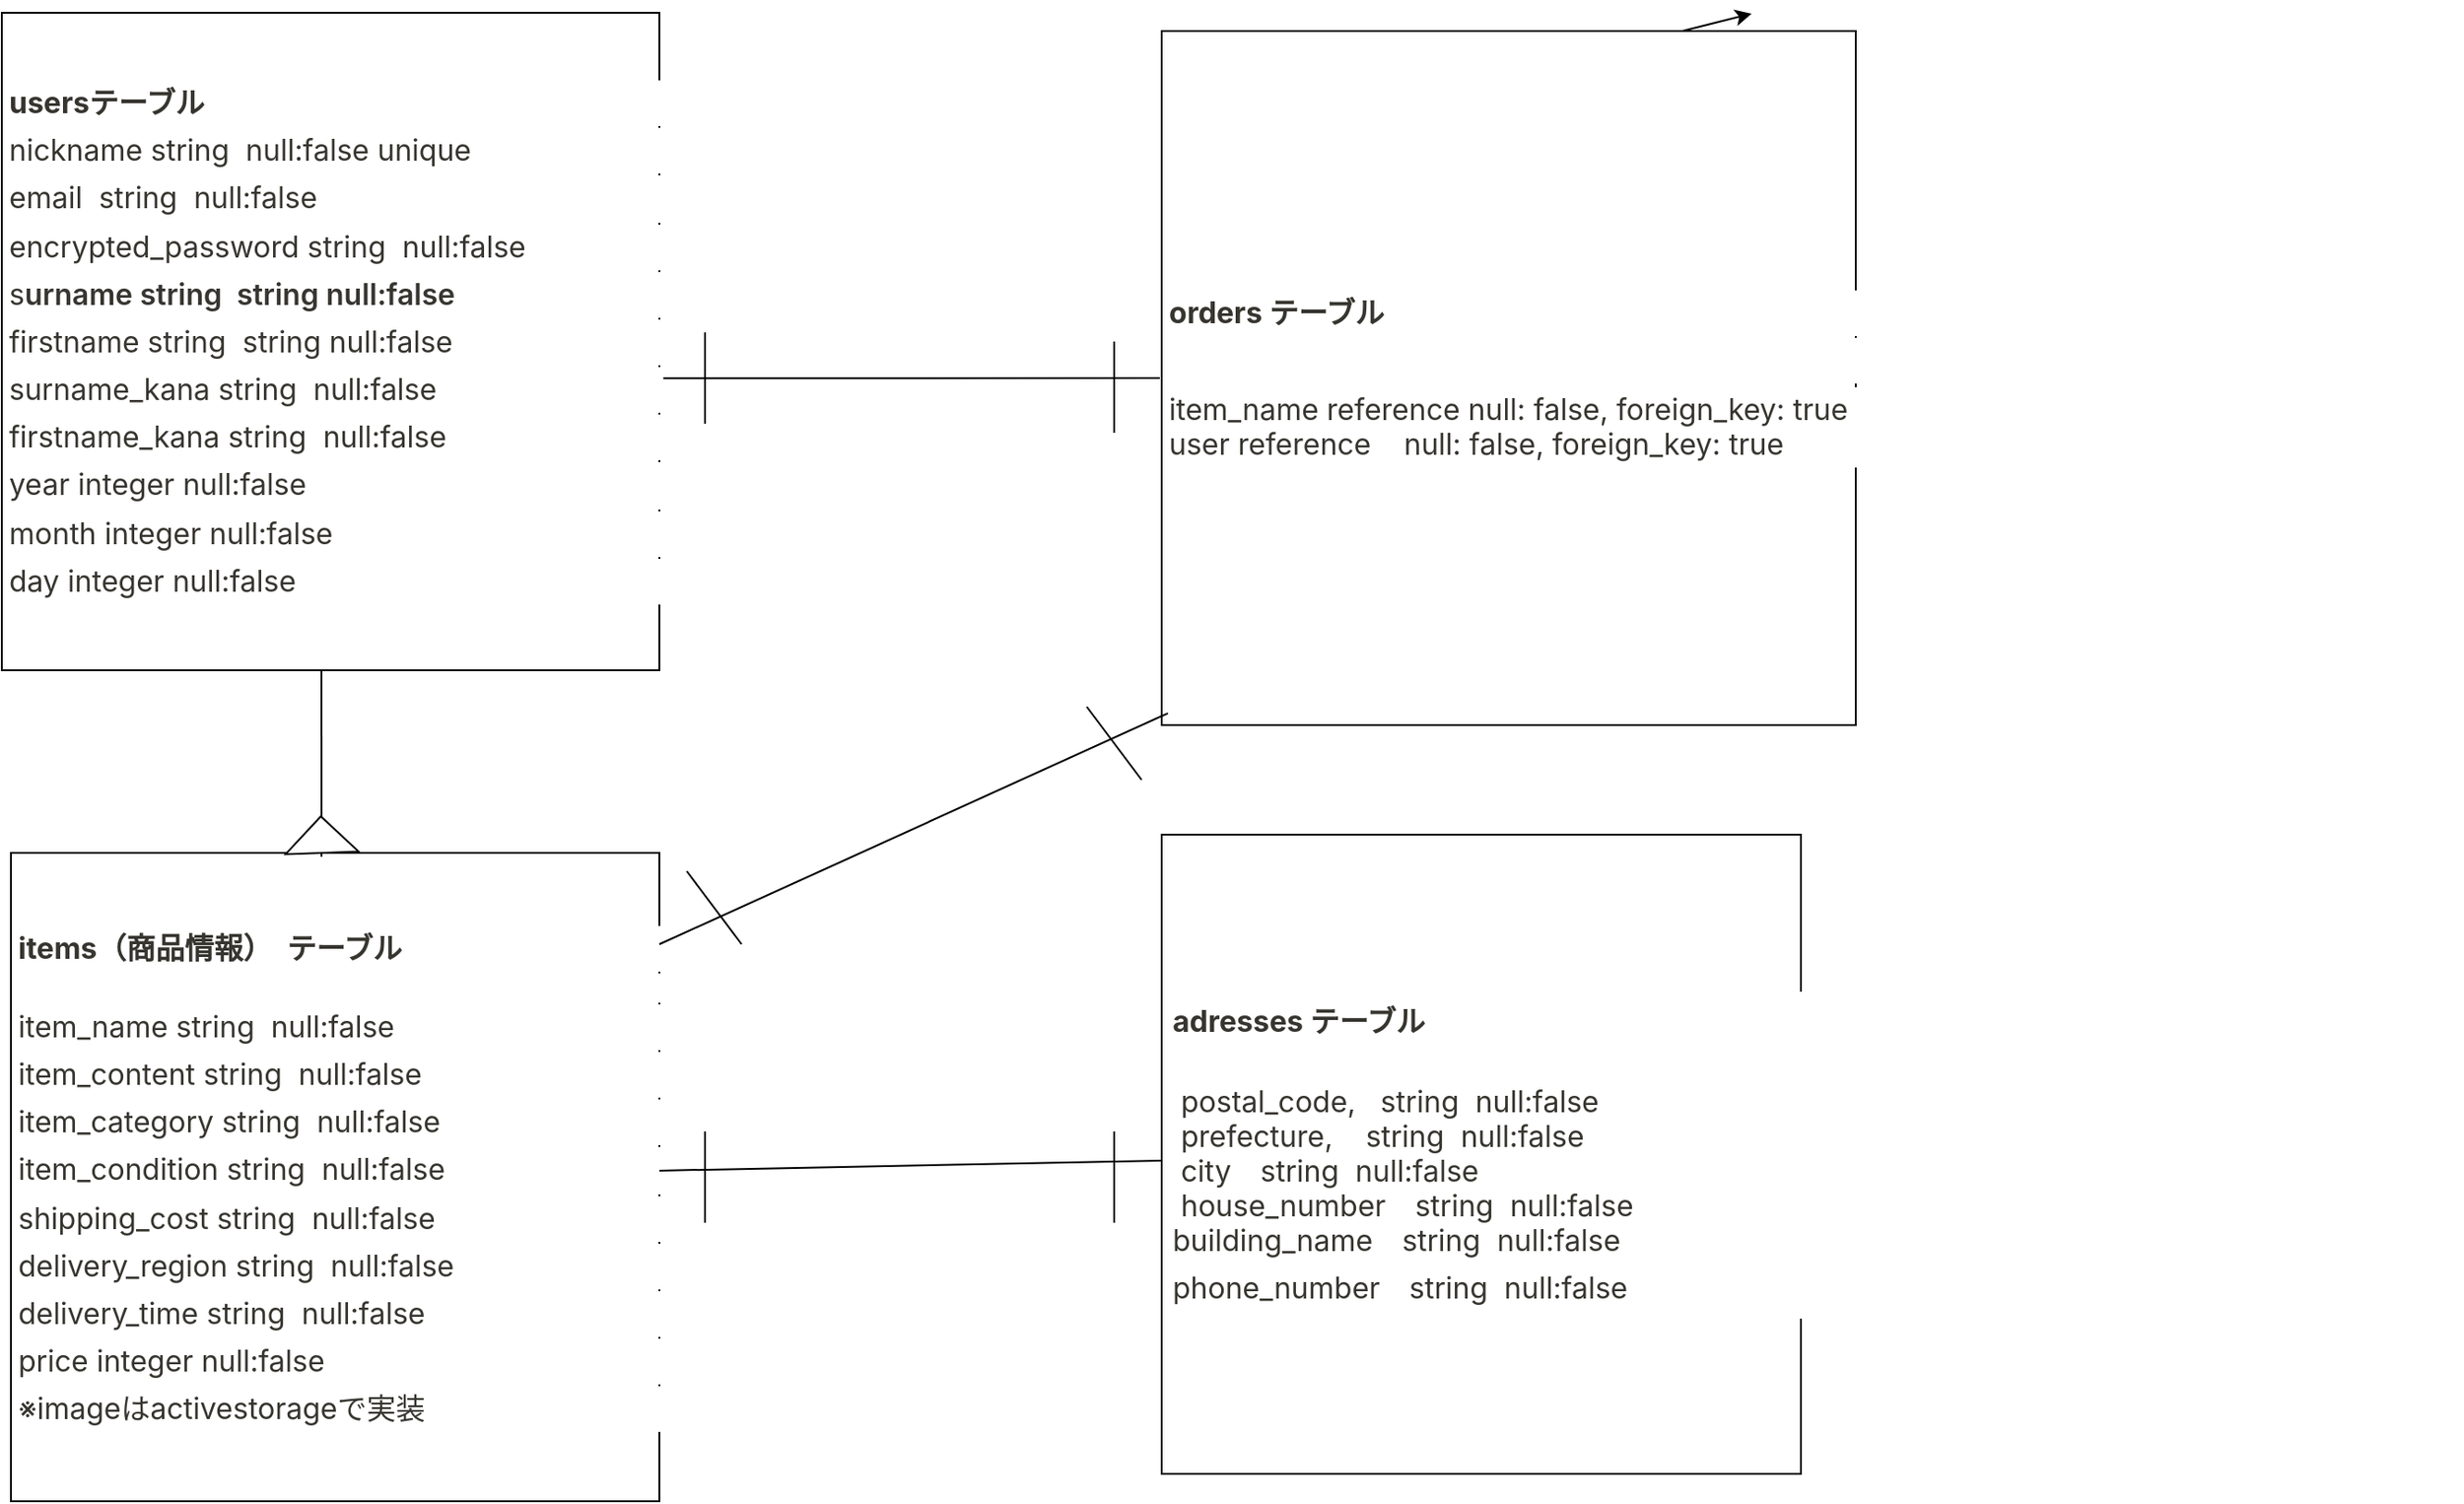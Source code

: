 <mxfile>
    <diagram id="YQqRFbDm9EI4EQ-QLPLC" name="ページ1">
        <mxGraphModel dx="2065" dy="787" grid="1" gridSize="10" guides="1" tooltips="1" connect="1" arrows="1" fold="1" page="1" pageScale="1" pageWidth="827" pageHeight="1169" math="0" shadow="0">
            <root>
                <mxCell id="0"/>
                <mxCell id="1" parent="0"/>
                <mxCell id="4" value="&lt;div style=&quot;outline: 0px; box-sizing: border-box; isolation: isolate; scrollbar-color: rgb(211, 209, 203) rgba(0, 0, 0, 0); color: rgb(55, 53, 47); font-family: ui-sans-serif, -apple-system, BlinkMacSystemFont, &amp;quot;Segoe UI Variable Display&amp;quot;, &amp;quot;Segoe UI&amp;quot;, Helvetica, &amp;quot;Hiragino Sans&amp;quot;, &amp;quot;Hiragino Kaku Gothic ProN&amp;quot;, &amp;quot;Hiragino Sans GB&amp;quot;, メイリオ, Meiryo, &amp;quot;Apple Color Emoji&amp;quot;, Arial, sans-serif, &amp;quot;Segoe UI Emoji&amp;quot;, &amp;quot;Segoe UI Symbol&amp;quot;; font-size: 16px; caret-color: rgb(55, 53, 47); white-space-collapse: preserve; background-color: rgb(255, 255, 255); width: 710px; max-width: 1338px; margin-top: 1px; margin-bottom: 1px;&quot; class=&quot;notion-selectable notion-text-block&quot; data-block-id=&quot;1be75fbf-cbc9-807c-a922-c305a6a0cb8e&quot;&gt;&lt;div style=&quot;outline: 0px; box-sizing: border-box; isolation: isolate; scrollbar-color: rgb(211, 209, 203) rgba(0, 0, 0, 0); fill: inherit;&quot;&gt;&lt;div style=&quot;outline: 0px; box-sizing: border-box; isolation: isolate; scrollbar-color: rgb(211, 209, 203) rgba(0, 0, 0, 0); display: flex;&quot;&gt;&lt;div style=&quot;outline: 0px; box-sizing: border-box; isolation: isolate; scrollbar-color: rgb(211, 209, 203) rgba(0, 0, 0, 0); -webkit-tap-highlight-color: transparent; max-width: 100%; width: 710px; word-break: break-word; padding: 3px 2px;&quot; data-content-editable-leaf=&quot;true&quot; placeholder=&quot;&quot; spellcheck=&quot;true&quot; class=&quot;notranslate&quot;&gt;&lt;b&gt;usersテーブル&lt;/b&gt;&lt;/div&gt;&lt;div style=&quot;outline: 0px; box-sizing: border-box; isolation: isolate; scrollbar-color: rgb(211, 209, 203) rgba(0, 0, 0, 0); position: relative; left: 0px;&quot;&gt;&lt;/div&gt;&lt;/div&gt;&lt;/div&gt;&lt;/div&gt;&lt;div style=&quot;outline: 0px; box-sizing: border-box; isolation: isolate; scrollbar-color: rgb(211, 209, 203) rgba(0, 0, 0, 0); color: rgb(55, 53, 47); font-family: ui-sans-serif, -apple-system, BlinkMacSystemFont, &amp;quot;Segoe UI Variable Display&amp;quot;, &amp;quot;Segoe UI&amp;quot;, Helvetica, &amp;quot;Hiragino Sans&amp;quot;, &amp;quot;Hiragino Kaku Gothic ProN&amp;quot;, &amp;quot;Hiragino Sans GB&amp;quot;, メイリオ, Meiryo, &amp;quot;Apple Color Emoji&amp;quot;, Arial, sans-serif, &amp;quot;Segoe UI Emoji&amp;quot;, &amp;quot;Segoe UI Symbol&amp;quot;; font-size: 16px; caret-color: rgb(55, 53, 47); white-space-collapse: preserve; background-color: rgb(255, 255, 255); width: 710px; max-width: 1338px; margin-top: 1px; margin-bottom: 1px;&quot; class=&quot;notion-selectable notion-text-block&quot; data-block-id=&quot;1be75fbf-cbc9-8039-8dd4-c2a21b14a0ab&quot;&gt;&lt;div style=&quot;outline: 0px; box-sizing: border-box; isolation: isolate; scrollbar-color: rgb(211, 209, 203) rgba(0, 0, 0, 0); fill: inherit;&quot;&gt;&lt;div style=&quot;outline: 0px; box-sizing: border-box; isolation: isolate; scrollbar-color: rgb(211, 209, 203) rgba(0, 0, 0, 0); display: flex;&quot;&gt;&lt;div style=&quot;outline: 0px; box-sizing: border-box; isolation: isolate; scrollbar-color: rgb(211, 209, 203) rgba(0, 0, 0, 0); -webkit-tap-highlight-color: transparent; max-width: 100%; width: 710px; word-break: break-word; padding: 3px 2px;&quot; data-content-editable-leaf=&quot;true&quot; placeholder=&quot;&quot; spellcheck=&quot;true&quot; class=&quot;notranslate&quot;&gt;nickname string  null:false unique&lt;/div&gt;&lt;div style=&quot;outline: 0px; box-sizing: border-box; isolation: isolate; scrollbar-color: rgb(211, 209, 203) rgba(0, 0, 0, 0); position: relative; left: 0px;&quot;&gt;&lt;/div&gt;&lt;/div&gt;&lt;/div&gt;&lt;/div&gt;&lt;div style=&quot;outline: 0px; box-sizing: border-box; isolation: isolate; scrollbar-color: rgb(211, 209, 203) rgba(0, 0, 0, 0); color: rgb(55, 53, 47); font-family: ui-sans-serif, -apple-system, BlinkMacSystemFont, &amp;quot;Segoe UI Variable Display&amp;quot;, &amp;quot;Segoe UI&amp;quot;, Helvetica, &amp;quot;Hiragino Sans&amp;quot;, &amp;quot;Hiragino Kaku Gothic ProN&amp;quot;, &amp;quot;Hiragino Sans GB&amp;quot;, メイリオ, Meiryo, &amp;quot;Apple Color Emoji&amp;quot;, Arial, sans-serif, &amp;quot;Segoe UI Emoji&amp;quot;, &amp;quot;Segoe UI Symbol&amp;quot;; font-size: 16px; caret-color: rgb(55, 53, 47); white-space-collapse: preserve; background-color: rgb(255, 255, 255); width: 710px; max-width: 1338px; margin-top: 1px; margin-bottom: 1px;&quot; class=&quot;notion-selectable notion-text-block&quot; data-block-id=&quot;1be75fbf-cbc9-8025-9a5c-f34345349ab9&quot;&gt;&lt;div style=&quot;outline: 0px; box-sizing: border-box; isolation: isolate; scrollbar-color: rgb(211, 209, 203) rgba(0, 0, 0, 0); fill: inherit;&quot;&gt;&lt;div style=&quot;outline: 0px; box-sizing: border-box; isolation: isolate; scrollbar-color: rgb(211, 209, 203) rgba(0, 0, 0, 0); display: flex;&quot;&gt;&lt;div style=&quot;outline: 0px; box-sizing: border-box; isolation: isolate; scrollbar-color: rgb(211, 209, 203) rgba(0, 0, 0, 0); -webkit-tap-highlight-color: transparent; max-width: 100%; width: 710px; word-break: break-word; padding: 3px 2px;&quot; data-content-editable-leaf=&quot;true&quot; placeholder=&quot;&quot; spellcheck=&quot;true&quot; class=&quot;notranslate&quot;&gt;email  string  null:false&lt;/div&gt;&lt;div style=&quot;outline: 0px; box-sizing: border-box; isolation: isolate; scrollbar-color: rgb(211, 209, 203) rgba(0, 0, 0, 0); position: relative; left: 0px;&quot;&gt;&lt;/div&gt;&lt;/div&gt;&lt;/div&gt;&lt;/div&gt;&lt;div style=&quot;outline: 0px; box-sizing: border-box; isolation: isolate; scrollbar-color: rgb(211, 209, 203) rgba(0, 0, 0, 0); color: rgb(55, 53, 47); font-family: ui-sans-serif, -apple-system, BlinkMacSystemFont, &amp;quot;Segoe UI Variable Display&amp;quot;, &amp;quot;Segoe UI&amp;quot;, Helvetica, &amp;quot;Hiragino Sans&amp;quot;, &amp;quot;Hiragino Kaku Gothic ProN&amp;quot;, &amp;quot;Hiragino Sans GB&amp;quot;, メイリオ, Meiryo, &amp;quot;Apple Color Emoji&amp;quot;, Arial, sans-serif, &amp;quot;Segoe UI Emoji&amp;quot;, &amp;quot;Segoe UI Symbol&amp;quot;; font-size: 16px; caret-color: rgb(55, 53, 47); white-space-collapse: preserve; background-color: rgb(255, 255, 255); width: 710px; max-width: 1338px; margin-top: 1px; margin-bottom: 1px;&quot; class=&quot;notion-selectable notion-text-block&quot; data-block-id=&quot;1be75fbf-cbc9-80f5-9847-d1c74ed457c9&quot;&gt;&lt;div style=&quot;outline: 0px; box-sizing: border-box; isolation: isolate; scrollbar-color: rgb(211, 209, 203) rgba(0, 0, 0, 0); fill: inherit;&quot;&gt;&lt;div style=&quot;outline: 0px; box-sizing: border-box; isolation: isolate; scrollbar-color: rgb(211, 209, 203) rgba(0, 0, 0, 0); display: flex;&quot;&gt;&lt;div style=&quot;outline: 0px; box-sizing: border-box; isolation: isolate; scrollbar-color: rgb(211, 209, 203) rgba(0, 0, 0, 0); -webkit-tap-highlight-color: transparent; max-width: 100%; width: 710px; word-break: break-word; padding: 3px 2px;&quot; data-content-editable-leaf=&quot;true&quot; placeholder=&quot;&quot; spellcheck=&quot;true&quot; class=&quot;notranslate&quot;&gt;encrypted_password string  null:false&lt;/div&gt;&lt;div style=&quot;outline: 0px; box-sizing: border-box; isolation: isolate; scrollbar-color: rgb(211, 209, 203) rgba(0, 0, 0, 0); position: relative; left: 0px;&quot;&gt;&lt;/div&gt;&lt;/div&gt;&lt;/div&gt;&lt;/div&gt;&lt;div style=&quot;outline: 0px; box-sizing: border-box; isolation: isolate; scrollbar-color: rgb(211, 209, 203) rgba(0, 0, 0, 0); color: rgb(55, 53, 47); font-family: ui-sans-serif, -apple-system, BlinkMacSystemFont, &amp;quot;Segoe UI Variable Display&amp;quot;, &amp;quot;Segoe UI&amp;quot;, Helvetica, &amp;quot;Hiragino Sans&amp;quot;, &amp;quot;Hiragino Kaku Gothic ProN&amp;quot;, &amp;quot;Hiragino Sans GB&amp;quot;, メイリオ, Meiryo, &amp;quot;Apple Color Emoji&amp;quot;, Arial, sans-serif, &amp;quot;Segoe UI Emoji&amp;quot;, &amp;quot;Segoe UI Symbol&amp;quot;; font-size: 16px; caret-color: rgb(55, 53, 47); white-space-collapse: preserve; background-color: rgb(255, 255, 255); width: 710px; max-width: 1338px; margin-top: 1px; margin-bottom: 1px;&quot; class=&quot;notion-selectable notion-text-block&quot; data-block-id=&quot;1be75fbf-cbc9-804e-91f5-d5bcb7dbd1a2&quot;&gt;&lt;div style=&quot;outline: 0px; box-sizing: border-box; isolation: isolate; scrollbar-color: rgb(211, 209, 203) rgba(0, 0, 0, 0); fill: inherit;&quot;&gt;&lt;div style=&quot;outline: 0px; box-sizing: border-box; isolation: isolate; scrollbar-color: rgb(211, 209, 203) rgba(0, 0, 0, 0); display: flex;&quot;&gt;&lt;div style=&quot;outline: 0px; box-sizing: border-box; isolation: isolate; scrollbar-color: rgb(211, 209, 203) rgba(0, 0, 0, 0); -webkit-tap-highlight-color: transparent; max-width: 100%; width: 710px; word-break: break-word; padding: 3px 2px;&quot; data-content-editable-leaf=&quot;true&quot; placeholder=&quot;&quot; spellcheck=&quot;true&quot; class=&quot;notranslate&quot;&gt;s&lt;span style=&quot;outline: 0px; box-sizing: border-box; isolation: isolate; scrollbar-color: rgb(211, 209, 203) rgba(0, 0, 0, 0); font-weight: 600;&quot; class=&quot;notion-enable-hover&quot; data-token-index=&quot;1&quot;&gt;urname string  string null:false&lt;/span&gt;&lt;/div&gt;&lt;div style=&quot;outline: 0px; box-sizing: border-box; isolation: isolate; scrollbar-color: rgb(211, 209, 203) rgba(0, 0, 0, 0); position: relative; left: 0px;&quot;&gt;&lt;/div&gt;&lt;/div&gt;&lt;/div&gt;&lt;/div&gt;&lt;div style=&quot;outline: 0px; box-sizing: border-box; isolation: isolate; scrollbar-color: rgb(211, 209, 203) rgba(0, 0, 0, 0); color: rgb(55, 53, 47); font-family: ui-sans-serif, -apple-system, BlinkMacSystemFont, &amp;quot;Segoe UI Variable Display&amp;quot;, &amp;quot;Segoe UI&amp;quot;, Helvetica, &amp;quot;Hiragino Sans&amp;quot;, &amp;quot;Hiragino Kaku Gothic ProN&amp;quot;, &amp;quot;Hiragino Sans GB&amp;quot;, メイリオ, Meiryo, &amp;quot;Apple Color Emoji&amp;quot;, Arial, sans-serif, &amp;quot;Segoe UI Emoji&amp;quot;, &amp;quot;Segoe UI Symbol&amp;quot;; font-size: 16px; caret-color: rgb(55, 53, 47); white-space-collapse: preserve; background-color: rgb(255, 255, 255); width: 710px; max-width: 1338px; margin-top: 1px; margin-bottom: 1px;&quot; class=&quot;notion-selectable notion-text-block&quot; data-block-id=&quot;1be75fbf-cbc9-80a5-97fc-e50e3dae4a71&quot;&gt;&lt;div style=&quot;outline: 0px; box-sizing: border-box; isolation: isolate; scrollbar-color: rgb(211, 209, 203) rgba(0, 0, 0, 0); fill: inherit;&quot;&gt;&lt;div style=&quot;outline: 0px; box-sizing: border-box; isolation: isolate; scrollbar-color: rgb(211, 209, 203) rgba(0, 0, 0, 0); display: flex;&quot;&gt;&lt;div style=&quot;outline: 0px; box-sizing: border-box; isolation: isolate; scrollbar-color: rgb(211, 209, 203) rgba(0, 0, 0, 0); -webkit-tap-highlight-color: transparent; max-width: 100%; width: 710px; word-break: break-word; padding: 3px 2px;&quot; data-content-editable-leaf=&quot;true&quot; placeholder=&quot;&quot; spellcheck=&quot;true&quot; class=&quot;notranslate&quot;&gt;firstname string  string null:false&lt;/div&gt;&lt;div style=&quot;outline: 0px; box-sizing: border-box; isolation: isolate; scrollbar-color: rgb(211, 209, 203) rgba(0, 0, 0, 0); position: relative; left: 0px;&quot;&gt;&lt;/div&gt;&lt;/div&gt;&lt;/div&gt;&lt;/div&gt;&lt;div style=&quot;outline: 0px; box-sizing: border-box; isolation: isolate; scrollbar-color: rgb(211, 209, 203) rgba(0, 0, 0, 0); color: rgb(55, 53, 47); font-family: ui-sans-serif, -apple-system, BlinkMacSystemFont, &amp;quot;Segoe UI Variable Display&amp;quot;, &amp;quot;Segoe UI&amp;quot;, Helvetica, &amp;quot;Hiragino Sans&amp;quot;, &amp;quot;Hiragino Kaku Gothic ProN&amp;quot;, &amp;quot;Hiragino Sans GB&amp;quot;, メイリオ, Meiryo, &amp;quot;Apple Color Emoji&amp;quot;, Arial, sans-serif, &amp;quot;Segoe UI Emoji&amp;quot;, &amp;quot;Segoe UI Symbol&amp;quot;; font-size: 16px; caret-color: rgb(55, 53, 47); white-space-collapse: preserve; background-color: rgb(255, 255, 255); width: 710px; max-width: 1338px; margin-top: 1px; margin-bottom: 1px;&quot; class=&quot;notion-selectable notion-text-block&quot; data-block-id=&quot;1be75fbf-cbc9-800c-af72-fb881a40499f&quot;&gt;&lt;div style=&quot;outline: 0px; box-sizing: border-box; isolation: isolate; scrollbar-color: rgb(211, 209, 203) rgba(0, 0, 0, 0); fill: inherit;&quot;&gt;&lt;div style=&quot;outline: 0px; box-sizing: border-box; isolation: isolate; scrollbar-color: rgb(211, 209, 203) rgba(0, 0, 0, 0); display: flex;&quot;&gt;&lt;div style=&quot;outline: 0px; box-sizing: border-box; isolation: isolate; scrollbar-color: rgb(211, 209, 203) rgba(0, 0, 0, 0); -webkit-tap-highlight-color: transparent; max-width: 100%; width: 710px; word-break: break-word; padding: 3px 2px;&quot; data-content-editable-leaf=&quot;true&quot; placeholder=&quot;&quot; spellcheck=&quot;true&quot; class=&quot;notranslate&quot;&gt;surname_kana string  null:false&lt;/div&gt;&lt;div style=&quot;outline: 0px; box-sizing: border-box; isolation: isolate; scrollbar-color: rgb(211, 209, 203) rgba(0, 0, 0, 0); position: relative; left: 0px;&quot;&gt;&lt;/div&gt;&lt;/div&gt;&lt;/div&gt;&lt;/div&gt;&lt;div style=&quot;outline: 0px; box-sizing: border-box; isolation: isolate; scrollbar-color: rgb(211, 209, 203) rgba(0, 0, 0, 0); color: rgb(55, 53, 47); font-family: ui-sans-serif, -apple-system, BlinkMacSystemFont, &amp;quot;Segoe UI Variable Display&amp;quot;, &amp;quot;Segoe UI&amp;quot;, Helvetica, &amp;quot;Hiragino Sans&amp;quot;, &amp;quot;Hiragino Kaku Gothic ProN&amp;quot;, &amp;quot;Hiragino Sans GB&amp;quot;, メイリオ, Meiryo, &amp;quot;Apple Color Emoji&amp;quot;, Arial, sans-serif, &amp;quot;Segoe UI Emoji&amp;quot;, &amp;quot;Segoe UI Symbol&amp;quot;; font-size: 16px; caret-color: rgb(55, 53, 47); white-space-collapse: preserve; background-color: rgb(255, 255, 255); width: 710px; max-width: 1338px; margin-top: 1px; margin-bottom: 1px;&quot; class=&quot;notion-selectable notion-text-block&quot; data-block-id=&quot;1be75fbf-cbc9-8000-96fe-e4f421f9f92b&quot;&gt;&lt;div style=&quot;outline: 0px; box-sizing: border-box; isolation: isolate; scrollbar-color: rgb(211, 209, 203) rgba(0, 0, 0, 0); fill: inherit;&quot;&gt;&lt;div style=&quot;outline: 0px; box-sizing: border-box; isolation: isolate; scrollbar-color: rgb(211, 209, 203) rgba(0, 0, 0, 0); display: flex;&quot;&gt;&lt;div style=&quot;outline: 0px; box-sizing: border-box; isolation: isolate; scrollbar-color: rgb(211, 209, 203) rgba(0, 0, 0, 0); -webkit-tap-highlight-color: transparent; max-width: 100%; width: 710px; word-break: break-word; padding: 3px 2px;&quot; data-content-editable-leaf=&quot;true&quot; placeholder=&quot;&quot; spellcheck=&quot;true&quot; class=&quot;notranslate&quot;&gt;firstname_kana string  null:false&lt;/div&gt;&lt;div style=&quot;outline: 0px; box-sizing: border-box; isolation: isolate; scrollbar-color: rgb(211, 209, 203) rgba(0, 0, 0, 0); position: relative; left: 0px;&quot;&gt;&lt;/div&gt;&lt;/div&gt;&lt;/div&gt;&lt;/div&gt;&lt;div style=&quot;outline: 0px; box-sizing: border-box; isolation: isolate; scrollbar-color: rgb(211, 209, 203) rgba(0, 0, 0, 0); color: rgb(55, 53, 47); font-family: ui-sans-serif, -apple-system, BlinkMacSystemFont, &amp;quot;Segoe UI Variable Display&amp;quot;, &amp;quot;Segoe UI&amp;quot;, Helvetica, &amp;quot;Hiragino Sans&amp;quot;, &amp;quot;Hiragino Kaku Gothic ProN&amp;quot;, &amp;quot;Hiragino Sans GB&amp;quot;, メイリオ, Meiryo, &amp;quot;Apple Color Emoji&amp;quot;, Arial, sans-serif, &amp;quot;Segoe UI Emoji&amp;quot;, &amp;quot;Segoe UI Symbol&amp;quot;; font-size: 16px; caret-color: rgb(55, 53, 47); white-space-collapse: preserve; background-color: rgb(255, 255, 255); width: 710px; max-width: 1338px; margin-top: 1px; margin-bottom: 1px;&quot; class=&quot;notion-selectable notion-text-block&quot; data-block-id=&quot;1be75fbf-cbc9-80cb-adb1-fde69394975c&quot;&gt;&lt;div style=&quot;outline: 0px; box-sizing: border-box; isolation: isolate; scrollbar-color: rgb(211, 209, 203) rgba(0, 0, 0, 0); fill: inherit;&quot;&gt;&lt;div style=&quot;outline: 0px; box-sizing: border-box; isolation: isolate; scrollbar-color: rgb(211, 209, 203) rgba(0, 0, 0, 0); display: flex;&quot;&gt;&lt;div style=&quot;outline: 0px; box-sizing: border-box; isolation: isolate; scrollbar-color: rgb(211, 209, 203) rgba(0, 0, 0, 0); -webkit-tap-highlight-color: transparent; max-width: 100%; width: 710px; word-break: break-word; padding: 3px 2px;&quot; data-content-editable-leaf=&quot;true&quot; placeholder=&quot;&quot; spellcheck=&quot;true&quot; class=&quot;notranslate&quot;&gt;year integer null:false&lt;/div&gt;&lt;div style=&quot;outline: 0px; box-sizing: border-box; isolation: isolate; scrollbar-color: rgb(211, 209, 203) rgba(0, 0, 0, 0); position: relative; left: 0px;&quot;&gt;&lt;/div&gt;&lt;/div&gt;&lt;/div&gt;&lt;/div&gt;&lt;div style=&quot;outline: 0px; box-sizing: border-box; isolation: isolate; scrollbar-color: rgb(211, 209, 203) rgba(0, 0, 0, 0); color: rgb(55, 53, 47); font-family: ui-sans-serif, -apple-system, BlinkMacSystemFont, &amp;quot;Segoe UI Variable Display&amp;quot;, &amp;quot;Segoe UI&amp;quot;, Helvetica, &amp;quot;Hiragino Sans&amp;quot;, &amp;quot;Hiragino Kaku Gothic ProN&amp;quot;, &amp;quot;Hiragino Sans GB&amp;quot;, メイリオ, Meiryo, &amp;quot;Apple Color Emoji&amp;quot;, Arial, sans-serif, &amp;quot;Segoe UI Emoji&amp;quot;, &amp;quot;Segoe UI Symbol&amp;quot;; font-size: 16px; caret-color: rgb(55, 53, 47); white-space-collapse: preserve; background-color: rgb(255, 255, 255); width: 710px; max-width: 1338px; margin-top: 1px; margin-bottom: 1px;&quot; class=&quot;notion-selectable notion-text-block&quot; data-block-id=&quot;1be75fbf-cbc9-80b5-945a-c9ac207eff66&quot;&gt;&lt;div style=&quot;outline: 0px; box-sizing: border-box; isolation: isolate; scrollbar-color: rgb(211, 209, 203) rgba(0, 0, 0, 0); fill: inherit;&quot;&gt;&lt;div style=&quot;outline: 0px; box-sizing: border-box; isolation: isolate; scrollbar-color: rgb(211, 209, 203) rgba(0, 0, 0, 0); display: flex;&quot;&gt;&lt;div style=&quot;outline: 0px; box-sizing: border-box; isolation: isolate; scrollbar-color: rgb(211, 209, 203) rgba(0, 0, 0, 0); -webkit-tap-highlight-color: transparent; max-width: 100%; width: 710px; word-break: break-word; padding: 3px 2px;&quot; data-content-editable-leaf=&quot;true&quot; placeholder=&quot;&quot; spellcheck=&quot;true&quot; class=&quot;notranslate&quot;&gt;month integer null:false&lt;/div&gt;&lt;div style=&quot;outline: 0px; box-sizing: border-box; isolation: isolate; scrollbar-color: rgb(211, 209, 203) rgba(0, 0, 0, 0); position: relative; left: 0px;&quot;&gt;&lt;/div&gt;&lt;/div&gt;&lt;/div&gt;&lt;/div&gt;&lt;div style=&quot;outline: 0px; box-sizing: border-box; isolation: isolate; scrollbar-color: rgb(211, 209, 203) rgba(0, 0, 0, 0); color: rgb(55, 53, 47); font-family: ui-sans-serif, -apple-system, BlinkMacSystemFont, &amp;quot;Segoe UI Variable Display&amp;quot;, &amp;quot;Segoe UI&amp;quot;, Helvetica, &amp;quot;Hiragino Sans&amp;quot;, &amp;quot;Hiragino Kaku Gothic ProN&amp;quot;, &amp;quot;Hiragino Sans GB&amp;quot;, メイリオ, Meiryo, &amp;quot;Apple Color Emoji&amp;quot;, Arial, sans-serif, &amp;quot;Segoe UI Emoji&amp;quot;, &amp;quot;Segoe UI Symbol&amp;quot;; font-size: 16px; caret-color: rgb(55, 53, 47); white-space-collapse: preserve; background-color: rgb(255, 255, 255); width: 710px; max-width: 1338px; margin-top: 1px; margin-bottom: 1px;&quot; class=&quot;notion-selectable notion-text-block&quot; data-block-id=&quot;1be75fbf-cbc9-804e-8b4a-e8f01dec63dd&quot;&gt;&lt;div style=&quot;outline: 0px; box-sizing: border-box; isolation: isolate; scrollbar-color: rgb(211, 209, 203) rgba(0, 0, 0, 0); fill: inherit;&quot;&gt;&lt;div style=&quot;outline: 0px; box-sizing: border-box; isolation: isolate; scrollbar-color: rgb(211, 209, 203) rgba(0, 0, 0, 0); display: flex;&quot;&gt;&lt;div style=&quot;outline: 0px; box-sizing: border-box; isolation: isolate; scrollbar-color: rgb(211, 209, 203) rgba(0, 0, 0, 0); -webkit-tap-highlight-color: transparent; max-width: 100%; width: 710px; word-break: break-word; padding: 3px 2px;&quot; data-content-editable-leaf=&quot;true&quot; placeholder=&quot;&quot; spellcheck=&quot;true&quot; class=&quot;notranslate&quot;&gt;day integer null:false&lt;/div&gt;&lt;/div&gt;&lt;/div&gt;&lt;/div&gt;" style="whiteSpace=wrap;html=1;aspect=fixed;align=left;" vertex="1" parent="1">
                    <mxGeometry x="-195" y="10" width="360" height="360" as="geometry"/>
                </mxCell>
                <mxCell id="5" value="&lt;div&gt;&lt;div style=&quot;outline: 0px; box-sizing: border-box; isolation: isolate; scrollbar-color: rgb(211, 209, 203) rgba(0, 0, 0, 0); color: rgb(55, 53, 47); font-family: ui-sans-serif, -apple-system, BlinkMacSystemFont, &amp;quot;Segoe UI Variable Display&amp;quot;, &amp;quot;Segoe UI&amp;quot;, Helvetica, &amp;quot;Hiragino Sans&amp;quot;, &amp;quot;Hiragino Kaku Gothic ProN&amp;quot;, &amp;quot;Hiragino Sans GB&amp;quot;, メイリオ, Meiryo, &amp;quot;Apple Color Emoji&amp;quot;, Arial, sans-serif, &amp;quot;Segoe UI Emoji&amp;quot;, &amp;quot;Segoe UI Symbol&amp;quot;; font-size: 16px; caret-color: rgb(55, 53, 47); white-space-collapse: preserve; background-color: rgb(255, 255, 255); width: 710px; max-width: 1338px; margin-top: 1px; margin-bottom: 1px;&quot; class=&quot;notion-selectable notion-text-block&quot; data-block-id=&quot;1be75fbf-cbc9-806e-a419-f44d3a8f2d18&quot;&gt;&lt;div style=&quot;outline: 0px; box-sizing: border-box; isolation: isolate; scrollbar-color: rgb(211, 209, 203) rgba(0, 0, 0, 0); fill: inherit;&quot;&gt;&lt;div style=&quot;outline: 0px; box-sizing: border-box; isolation: isolate; scrollbar-color: rgb(211, 209, 203) rgba(0, 0, 0, 0); display: flex;&quot;&gt;&lt;div style=&quot;outline: 0px; box-sizing: border-box; isolation: isolate; scrollbar-color: rgb(211, 209, 203) rgba(0, 0, 0, 0); -webkit-tap-highlight-color: transparent; max-width: 100%; width: 710px; word-break: break-word; padding: 3px 2px;&quot; data-content-editable-leaf=&quot;true&quot; placeholder=&quot;&quot; spellcheck=&quot;true&quot; class=&quot;notranslate&quot;&gt;&lt;b&gt;items（商品情報）　テーブル&lt;/b&gt;&lt;/div&gt;&lt;div style=&quot;outline: 0px; box-sizing: border-box; isolation: isolate; scrollbar-color: rgb(211, 209, 203) rgba(0, 0, 0, 0); position: relative; left: 0px;&quot;&gt;&lt;/div&gt;&lt;/div&gt;&lt;/div&gt;&lt;/div&gt;&lt;div style=&quot;outline: 0px; box-sizing: border-box; isolation: isolate; scrollbar-color: rgb(211, 209, 203) rgba(0, 0, 0, 0); color: rgb(55, 53, 47); font-family: ui-sans-serif, -apple-system, BlinkMacSystemFont, &amp;quot;Segoe UI Variable Display&amp;quot;, &amp;quot;Segoe UI&amp;quot;, Helvetica, &amp;quot;Hiragino Sans&amp;quot;, &amp;quot;Hiragino Kaku Gothic ProN&amp;quot;, &amp;quot;Hiragino Sans GB&amp;quot;, メイリオ, Meiryo, &amp;quot;Apple Color Emoji&amp;quot;, Arial, sans-serif, &amp;quot;Segoe UI Emoji&amp;quot;, &amp;quot;Segoe UI Symbol&amp;quot;; font-size: 16px; caret-color: rgb(55, 53, 47); white-space-collapse: preserve; background-color: rgb(255, 255, 255); width: 710px; max-width: 1338px; margin-top: 1px; margin-bottom: 1px;&quot; class=&quot;notion-selectable notion-text-block&quot; data-block-id=&quot;1be75fbf-cbc9-80a3-ab88-ed83ea839280&quot;&gt;&lt;div style=&quot;outline: 0px; box-sizing: border-box; isolation: isolate; scrollbar-color: rgb(211, 209, 203) rgba(0, 0, 0, 0); fill: inherit;&quot;&gt;&lt;div style=&quot;outline: 0px; box-sizing: border-box; isolation: isolate; scrollbar-color: rgb(211, 209, 203) rgba(0, 0, 0, 0); display: flex;&quot;&gt;&lt;div style=&quot;outline: 0px; box-sizing: border-box; isolation: isolate; scrollbar-color: rgb(211, 209, 203) rgba(0, 0, 0, 0); -webkit-tap-highlight-color: transparent; max-width: 100%; width: 710px; word-break: break-word; padding: 3px 2px; min-height: 1em; color: rgb(55, 53, 47); -webkit-text-fill-color: rgba(55, 53, 47, 0.5);&quot; data-content-editable-leaf=&quot;true&quot; placeholder=&quot;&quot; spellcheck=&quot;true&quot; class=&quot;notranslate&quot;&gt;&lt;/div&gt;&lt;div style=&quot;outline: 0px; box-sizing: border-box; isolation: isolate; scrollbar-color: rgb(211, 209, 203) rgba(0, 0, 0, 0); position: relative; left: 0px;&quot;&gt;&lt;/div&gt;&lt;/div&gt;&lt;/div&gt;&lt;/div&gt;&lt;div style=&quot;outline: 0px; box-sizing: border-box; isolation: isolate; scrollbar-color: rgb(211, 209, 203) rgba(0, 0, 0, 0); color: rgb(55, 53, 47); font-family: ui-sans-serif, -apple-system, BlinkMacSystemFont, &amp;quot;Segoe UI Variable Display&amp;quot;, &amp;quot;Segoe UI&amp;quot;, Helvetica, &amp;quot;Hiragino Sans&amp;quot;, &amp;quot;Hiragino Kaku Gothic ProN&amp;quot;, &amp;quot;Hiragino Sans GB&amp;quot;, メイリオ, Meiryo, &amp;quot;Apple Color Emoji&amp;quot;, Arial, sans-serif, &amp;quot;Segoe UI Emoji&amp;quot;, &amp;quot;Segoe UI Symbol&amp;quot;; font-size: 16px; caret-color: rgb(55, 53, 47); white-space-collapse: preserve; background-color: rgb(255, 255, 255); width: 710px; max-width: 1338px; margin-top: 1px; margin-bottom: 1px;&quot; class=&quot;notion-selectable notion-text-block&quot; data-block-id=&quot;1be75fbf-cbc9-8088-9dc7-c4ea7642311d&quot;&gt;&lt;div style=&quot;outline: 0px; box-sizing: border-box; isolation: isolate; scrollbar-color: rgb(211, 209, 203) rgba(0, 0, 0, 0); fill: inherit;&quot;&gt;&lt;div style=&quot;outline: 0px; box-sizing: border-box; isolation: isolate; scrollbar-color: rgb(211, 209, 203) rgba(0, 0, 0, 0); display: flex;&quot;&gt;&lt;div style=&quot;outline: 0px; box-sizing: border-box; isolation: isolate; scrollbar-color: rgb(211, 209, 203) rgba(0, 0, 0, 0); -webkit-tap-highlight-color: transparent; max-width: 100%; width: 710px; word-break: break-word; padding: 3px 2px;&quot; data-content-editable-leaf=&quot;true&quot; placeholder=&quot;&quot; spellcheck=&quot;true&quot; class=&quot;notranslate&quot;&gt;item_name string  null:false&lt;/div&gt;&lt;div style=&quot;outline: 0px; box-sizing: border-box; isolation: isolate; scrollbar-color: rgb(211, 209, 203) rgba(0, 0, 0, 0); position: relative; left: 0px;&quot;&gt;&lt;/div&gt;&lt;/div&gt;&lt;/div&gt;&lt;/div&gt;&lt;div style=&quot;outline: 0px; box-sizing: border-box; isolation: isolate; scrollbar-color: rgb(211, 209, 203) rgba(0, 0, 0, 0); color: rgb(55, 53, 47); font-family: ui-sans-serif, -apple-system, BlinkMacSystemFont, &amp;quot;Segoe UI Variable Display&amp;quot;, &amp;quot;Segoe UI&amp;quot;, Helvetica, &amp;quot;Hiragino Sans&amp;quot;, &amp;quot;Hiragino Kaku Gothic ProN&amp;quot;, &amp;quot;Hiragino Sans GB&amp;quot;, メイリオ, Meiryo, &amp;quot;Apple Color Emoji&amp;quot;, Arial, sans-serif, &amp;quot;Segoe UI Emoji&amp;quot;, &amp;quot;Segoe UI Symbol&amp;quot;; font-size: 16px; caret-color: rgb(55, 53, 47); white-space-collapse: preserve; background-color: rgb(255, 255, 255); width: 710px; max-width: 1338px; margin-top: 1px; margin-bottom: 1px;&quot; class=&quot;notion-selectable notion-text-block&quot; data-block-id=&quot;1be75fbf-cbc9-8003-8d55-fd321bbeec40&quot;&gt;&lt;div style=&quot;outline: 0px; box-sizing: border-box; isolation: isolate; scrollbar-color: rgb(211, 209, 203) rgba(0, 0, 0, 0); fill: inherit;&quot;&gt;&lt;div style=&quot;outline: 0px; box-sizing: border-box; isolation: isolate; scrollbar-color: rgb(211, 209, 203) rgba(0, 0, 0, 0); display: flex;&quot;&gt;&lt;div style=&quot;outline: 0px; box-sizing: border-box; isolation: isolate; scrollbar-color: rgb(211, 209, 203) rgba(0, 0, 0, 0); -webkit-tap-highlight-color: transparent; max-width: 100%; width: 710px; word-break: break-word; padding: 3px 2px;&quot; data-content-editable-leaf=&quot;true&quot; placeholder=&quot;&quot; spellcheck=&quot;true&quot; class=&quot;notranslate&quot;&gt;item_content string  null:false&lt;/div&gt;&lt;div style=&quot;outline: 0px; box-sizing: border-box; isolation: isolate; scrollbar-color: rgb(211, 209, 203) rgba(0, 0, 0, 0); position: relative; left: 0px;&quot;&gt;&lt;/div&gt;&lt;/div&gt;&lt;/div&gt;&lt;/div&gt;&lt;div style=&quot;outline: 0px; box-sizing: border-box; isolation: isolate; scrollbar-color: rgb(211, 209, 203) rgba(0, 0, 0, 0); color: rgb(55, 53, 47); font-family: ui-sans-serif, -apple-system, BlinkMacSystemFont, &amp;quot;Segoe UI Variable Display&amp;quot;, &amp;quot;Segoe UI&amp;quot;, Helvetica, &amp;quot;Hiragino Sans&amp;quot;, &amp;quot;Hiragino Kaku Gothic ProN&amp;quot;, &amp;quot;Hiragino Sans GB&amp;quot;, メイリオ, Meiryo, &amp;quot;Apple Color Emoji&amp;quot;, Arial, sans-serif, &amp;quot;Segoe UI Emoji&amp;quot;, &amp;quot;Segoe UI Symbol&amp;quot;; font-size: 16px; caret-color: rgb(55, 53, 47); white-space-collapse: preserve; background-color: rgb(255, 255, 255); width: 710px; max-width: 1338px; margin-top: 1px; margin-bottom: 1px;&quot; class=&quot;notion-selectable notion-text-block&quot; data-block-id=&quot;1be75fbf-cbc9-8087-afd9-c944f47277b0&quot;&gt;&lt;div style=&quot;outline: 0px; box-sizing: border-box; isolation: isolate; scrollbar-color: rgb(211, 209, 203) rgba(0, 0, 0, 0); fill: inherit;&quot;&gt;&lt;div style=&quot;outline: 0px; box-sizing: border-box; isolation: isolate; scrollbar-color: rgb(211, 209, 203) rgba(0, 0, 0, 0); display: flex;&quot;&gt;&lt;div style=&quot;outline: 0px; box-sizing: border-box; isolation: isolate; scrollbar-color: rgb(211, 209, 203) rgba(0, 0, 0, 0); -webkit-tap-highlight-color: transparent; max-width: 100%; width: 710px; word-break: break-word; padding: 3px 2px;&quot; data-content-editable-leaf=&quot;true&quot; placeholder=&quot;&quot; spellcheck=&quot;true&quot; class=&quot;notranslate&quot;&gt;item_category string  null:false&lt;/div&gt;&lt;div style=&quot;outline: 0px; box-sizing: border-box; isolation: isolate; scrollbar-color: rgb(211, 209, 203) rgba(0, 0, 0, 0); position: relative; left: 0px;&quot;&gt;&lt;/div&gt;&lt;/div&gt;&lt;/div&gt;&lt;/div&gt;&lt;div style=&quot;outline: 0px; box-sizing: border-box; isolation: isolate; scrollbar-color: rgb(211, 209, 203) rgba(0, 0, 0, 0); color: rgb(55, 53, 47); font-family: ui-sans-serif, -apple-system, BlinkMacSystemFont, &amp;quot;Segoe UI Variable Display&amp;quot;, &amp;quot;Segoe UI&amp;quot;, Helvetica, &amp;quot;Hiragino Sans&amp;quot;, &amp;quot;Hiragino Kaku Gothic ProN&amp;quot;, &amp;quot;Hiragino Sans GB&amp;quot;, メイリオ, Meiryo, &amp;quot;Apple Color Emoji&amp;quot;, Arial, sans-serif, &amp;quot;Segoe UI Emoji&amp;quot;, &amp;quot;Segoe UI Symbol&amp;quot;; font-size: 16px; caret-color: rgb(55, 53, 47); white-space-collapse: preserve; background-color: rgb(255, 255, 255); width: 710px; max-width: 1338px; margin-top: 1px; margin-bottom: 1px;&quot; class=&quot;notion-selectable notion-text-block&quot; data-block-id=&quot;1be75fbf-cbc9-80cb-970e-e50b03e55751&quot;&gt;&lt;div style=&quot;outline: 0px; box-sizing: border-box; isolation: isolate; scrollbar-color: rgb(211, 209, 203) rgba(0, 0, 0, 0); fill: inherit;&quot;&gt;&lt;div style=&quot;outline: 0px; box-sizing: border-box; isolation: isolate; scrollbar-color: rgb(211, 209, 203) rgba(0, 0, 0, 0); display: flex;&quot;&gt;&lt;div style=&quot;outline: 0px; box-sizing: border-box; isolation: isolate; scrollbar-color: rgb(211, 209, 203) rgba(0, 0, 0, 0); -webkit-tap-highlight-color: transparent; max-width: 100%; width: 710px; word-break: break-word; padding: 3px 2px;&quot; data-content-editable-leaf=&quot;true&quot; placeholder=&quot;&quot; spellcheck=&quot;true&quot; class=&quot;notranslate&quot;&gt;item_condition string  null:false&lt;/div&gt;&lt;div style=&quot;outline: 0px; box-sizing: border-box; isolation: isolate; scrollbar-color: rgb(211, 209, 203) rgba(0, 0, 0, 0); position: relative; left: 0px;&quot;&gt;&lt;/div&gt;&lt;/div&gt;&lt;/div&gt;&lt;/div&gt;&lt;div style=&quot;outline: 0px; box-sizing: border-box; isolation: isolate; scrollbar-color: rgb(211, 209, 203) rgba(0, 0, 0, 0); color: rgb(55, 53, 47); font-family: ui-sans-serif, -apple-system, BlinkMacSystemFont, &amp;quot;Segoe UI Variable Display&amp;quot;, &amp;quot;Segoe UI&amp;quot;, Helvetica, &amp;quot;Hiragino Sans&amp;quot;, &amp;quot;Hiragino Kaku Gothic ProN&amp;quot;, &amp;quot;Hiragino Sans GB&amp;quot;, メイリオ, Meiryo, &amp;quot;Apple Color Emoji&amp;quot;, Arial, sans-serif, &amp;quot;Segoe UI Emoji&amp;quot;, &amp;quot;Segoe UI Symbol&amp;quot;; font-size: 16px; caret-color: rgb(55, 53, 47); white-space-collapse: preserve; background-color: rgb(255, 255, 255); width: 710px; max-width: 1338px; margin-top: 1px; margin-bottom: 1px;&quot; class=&quot;notion-selectable notion-text-block&quot; data-block-id=&quot;1be75fbf-cbc9-8085-bc2e-dbd5c2e46218&quot;&gt;&lt;div style=&quot;outline: 0px; box-sizing: border-box; isolation: isolate; scrollbar-color: rgb(211, 209, 203) rgba(0, 0, 0, 0); fill: inherit;&quot;&gt;&lt;div style=&quot;outline: 0px; box-sizing: border-box; isolation: isolate; scrollbar-color: rgb(211, 209, 203) rgba(0, 0, 0, 0); display: flex;&quot;&gt;&lt;div style=&quot;outline: 0px; box-sizing: border-box; isolation: isolate; scrollbar-color: rgb(211, 209, 203) rgba(0, 0, 0, 0); -webkit-tap-highlight-color: transparent; max-width: 100%; width: 710px; word-break: break-word; padding: 3px 2px;&quot; data-content-editable-leaf=&quot;true&quot; placeholder=&quot;&quot; spellcheck=&quot;true&quot; class=&quot;notranslate&quot;&gt;shipping_cost string  null:false&lt;/div&gt;&lt;div style=&quot;outline: 0px; box-sizing: border-box; isolation: isolate; scrollbar-color: rgb(211, 209, 203) rgba(0, 0, 0, 0); position: relative; left: 0px;&quot;&gt;&lt;/div&gt;&lt;/div&gt;&lt;/div&gt;&lt;/div&gt;&lt;div style=&quot;outline: 0px; box-sizing: border-box; isolation: isolate; scrollbar-color: rgb(211, 209, 203) rgba(0, 0, 0, 0); color: rgb(55, 53, 47); font-family: ui-sans-serif, -apple-system, BlinkMacSystemFont, &amp;quot;Segoe UI Variable Display&amp;quot;, &amp;quot;Segoe UI&amp;quot;, Helvetica, &amp;quot;Hiragino Sans&amp;quot;, &amp;quot;Hiragino Kaku Gothic ProN&amp;quot;, &amp;quot;Hiragino Sans GB&amp;quot;, メイリオ, Meiryo, &amp;quot;Apple Color Emoji&amp;quot;, Arial, sans-serif, &amp;quot;Segoe UI Emoji&amp;quot;, &amp;quot;Segoe UI Symbol&amp;quot;; font-size: 16px; caret-color: rgb(55, 53, 47); white-space-collapse: preserve; background-color: rgb(255, 255, 255); width: 710px; max-width: 1338px; margin-top: 1px; margin-bottom: 1px;&quot; class=&quot;notion-selectable notion-text-block&quot; data-block-id=&quot;1be75fbf-cbc9-8060-8e30-e6d430811085&quot;&gt;&lt;div style=&quot;outline: 0px; box-sizing: border-box; isolation: isolate; scrollbar-color: rgb(211, 209, 203) rgba(0, 0, 0, 0); fill: inherit;&quot;&gt;&lt;div style=&quot;outline: 0px; box-sizing: border-box; isolation: isolate; scrollbar-color: rgb(211, 209, 203) rgba(0, 0, 0, 0); display: flex;&quot;&gt;&lt;div style=&quot;outline: 0px; box-sizing: border-box; isolation: isolate; scrollbar-color: rgb(211, 209, 203) rgba(0, 0, 0, 0); -webkit-tap-highlight-color: transparent; max-width: 100%; width: 710px; word-break: break-word; padding: 3px 2px;&quot; data-content-editable-leaf=&quot;true&quot; placeholder=&quot;&quot; spellcheck=&quot;true&quot; class=&quot;notranslate&quot;&gt;delivery_region string  null:false&lt;/div&gt;&lt;div style=&quot;outline: 0px; box-sizing: border-box; isolation: isolate; scrollbar-color: rgb(211, 209, 203) rgba(0, 0, 0, 0); position: relative; left: 0px;&quot;&gt;&lt;/div&gt;&lt;/div&gt;&lt;/div&gt;&lt;/div&gt;&lt;div style=&quot;outline: 0px; box-sizing: border-box; isolation: isolate; scrollbar-color: rgb(211, 209, 203) rgba(0, 0, 0, 0); color: rgb(55, 53, 47); font-family: ui-sans-serif, -apple-system, BlinkMacSystemFont, &amp;quot;Segoe UI Variable Display&amp;quot;, &amp;quot;Segoe UI&amp;quot;, Helvetica, &amp;quot;Hiragino Sans&amp;quot;, &amp;quot;Hiragino Kaku Gothic ProN&amp;quot;, &amp;quot;Hiragino Sans GB&amp;quot;, メイリオ, Meiryo, &amp;quot;Apple Color Emoji&amp;quot;, Arial, sans-serif, &amp;quot;Segoe UI Emoji&amp;quot;, &amp;quot;Segoe UI Symbol&amp;quot;; font-size: 16px; caret-color: rgb(55, 53, 47); white-space-collapse: preserve; background-color: rgb(255, 255, 255); width: 710px; max-width: 1338px; margin-top: 1px; margin-bottom: 1px;&quot; class=&quot;notion-selectable notion-text-block&quot; data-block-id=&quot;1be75fbf-cbc9-807d-bf02-d2c08d18847f&quot;&gt;&lt;div style=&quot;outline: 0px; box-sizing: border-box; isolation: isolate; scrollbar-color: rgb(211, 209, 203) rgba(0, 0, 0, 0); fill: inherit;&quot;&gt;&lt;div style=&quot;outline: 0px; box-sizing: border-box; isolation: isolate; scrollbar-color: rgb(211, 209, 203) rgba(0, 0, 0, 0); display: flex;&quot;&gt;&lt;div style=&quot;outline: 0px; box-sizing: border-box; isolation: isolate; scrollbar-color: rgb(211, 209, 203) rgba(0, 0, 0, 0); -webkit-tap-highlight-color: transparent; max-width: 100%; width: 710px; word-break: break-word; padding: 3px 2px;&quot; data-content-editable-leaf=&quot;true&quot; placeholder=&quot;&quot; spellcheck=&quot;true&quot; class=&quot;notranslate&quot;&gt;delivery_time string  null:false&lt;/div&gt;&lt;div style=&quot;outline: 0px; box-sizing: border-box; isolation: isolate; scrollbar-color: rgb(211, 209, 203) rgba(0, 0, 0, 0); position: relative; left: 0px;&quot;&gt;&lt;/div&gt;&lt;/div&gt;&lt;/div&gt;&lt;/div&gt;&lt;div style=&quot;outline: 0px; box-sizing: border-box; isolation: isolate; scrollbar-color: rgb(211, 209, 203) rgba(0, 0, 0, 0); color: rgb(55, 53, 47); font-family: ui-sans-serif, -apple-system, BlinkMacSystemFont, &amp;quot;Segoe UI Variable Display&amp;quot;, &amp;quot;Segoe UI&amp;quot;, Helvetica, &amp;quot;Hiragino Sans&amp;quot;, &amp;quot;Hiragino Kaku Gothic ProN&amp;quot;, &amp;quot;Hiragino Sans GB&amp;quot;, メイリオ, Meiryo, &amp;quot;Apple Color Emoji&amp;quot;, Arial, sans-serif, &amp;quot;Segoe UI Emoji&amp;quot;, &amp;quot;Segoe UI Symbol&amp;quot;; font-size: 16px; caret-color: rgb(55, 53, 47); white-space-collapse: preserve; background-color: rgb(255, 255, 255); width: 710px; max-width: 1338px; margin-top: 1px; margin-bottom: 1px;&quot; class=&quot;notion-selectable notion-text-block&quot; data-block-id=&quot;1be75fbf-cbc9-80f0-8918-d27079e0a521&quot;&gt;&lt;div style=&quot;outline: 0px; box-sizing: border-box; isolation: isolate; scrollbar-color: rgb(211, 209, 203) rgba(0, 0, 0, 0); fill: inherit;&quot;&gt;&lt;div style=&quot;outline: 0px; box-sizing: border-box; isolation: isolate; scrollbar-color: rgb(211, 209, 203) rgba(0, 0, 0, 0); display: flex;&quot;&gt;&lt;div style=&quot;outline: 0px; box-sizing: border-box; isolation: isolate; scrollbar-color: rgb(211, 209, 203) rgba(0, 0, 0, 0); -webkit-tap-highlight-color: transparent; max-width: 100%; width: 710px; word-break: break-word; padding: 3px 2px;&quot; data-content-editable-leaf=&quot;true&quot; placeholder=&quot;&quot; spellcheck=&quot;true&quot; class=&quot;notranslate&quot;&gt;price integer null:false&lt;/div&gt;&lt;div style=&quot;outline: 0px; box-sizing: border-box; isolation: isolate; scrollbar-color: rgb(211, 209, 203) rgba(0, 0, 0, 0); position: relative; left: 0px;&quot;&gt;&lt;/div&gt;&lt;/div&gt;&lt;/div&gt;&lt;/div&gt;&lt;div style=&quot;outline: 0px; box-sizing: border-box; isolation: isolate; scrollbar-color: rgb(211, 209, 203) rgba(0, 0, 0, 0); color: rgb(55, 53, 47); font-family: ui-sans-serif, -apple-system, BlinkMacSystemFont, &amp;quot;Segoe UI Variable Display&amp;quot;, &amp;quot;Segoe UI&amp;quot;, Helvetica, &amp;quot;Hiragino Sans&amp;quot;, &amp;quot;Hiragino Kaku Gothic ProN&amp;quot;, &amp;quot;Hiragino Sans GB&amp;quot;, メイリオ, Meiryo, &amp;quot;Apple Color Emoji&amp;quot;, Arial, sans-serif, &amp;quot;Segoe UI Emoji&amp;quot;, &amp;quot;Segoe UI Symbol&amp;quot;; font-size: 16px; caret-color: rgb(55, 53, 47); white-space-collapse: preserve; background-color: rgb(255, 255, 255); width: 710px; max-width: 1338px; margin-top: 1px; margin-bottom: 1px;&quot; class=&quot;notion-selectable notion-text-block&quot; data-block-id=&quot;1be75fbf-cbc9-8000-8d57-ec765b35c914&quot;&gt;&lt;div style=&quot;outline: 0px; box-sizing: border-box; isolation: isolate; scrollbar-color: rgb(211, 209, 203) rgba(0, 0, 0, 0); fill: inherit;&quot;&gt;&lt;div style=&quot;outline: 0px; box-sizing: border-box; isolation: isolate; scrollbar-color: rgb(211, 209, 203) rgba(0, 0, 0, 0); display: flex;&quot;&gt;&lt;div style=&quot;outline: 0px; box-sizing: border-box; isolation: isolate; scrollbar-color: rgb(211, 209, 203) rgba(0, 0, 0, 0); -webkit-tap-highlight-color: transparent; max-width: 100%; width: 710px; word-break: break-word; padding: 3px 2px;&quot; data-content-editable-leaf=&quot;true&quot; placeholder=&quot;&quot; spellcheck=&quot;true&quot; class=&quot;notranslate&quot;&gt;※imageはactivestorageで実装&lt;/div&gt;&lt;/div&gt;&lt;/div&gt;&lt;/div&gt;&lt;/div&gt;" style="whiteSpace=wrap;html=1;aspect=fixed;align=left;" vertex="1" parent="1">
                    <mxGeometry x="-190" y="470" width="355" height="355" as="geometry"/>
                </mxCell>
                <mxCell id="7" value="&lt;div style=&quot;outline: 0px; box-sizing: border-box; isolation: isolate; scrollbar-color: rgb(211, 209, 203) rgba(0, 0, 0, 0); color: rgb(55, 53, 47); font-family: ui-sans-serif, -apple-system, BlinkMacSystemFont, &amp;quot;Segoe UI Variable Display&amp;quot;, &amp;quot;Segoe UI&amp;quot;, Helvetica, &amp;quot;Hiragino Sans&amp;quot;, &amp;quot;Hiragino Kaku Gothic ProN&amp;quot;, &amp;quot;Hiragino Sans GB&amp;quot;, メイリオ, Meiryo, &amp;quot;Apple Color Emoji&amp;quot;, Arial, sans-serif, &amp;quot;Segoe UI Emoji&amp;quot;, &amp;quot;Segoe UI Symbol&amp;quot;; font-size: 16px; caret-color: rgb(55, 53, 47); white-space-collapse: preserve; background-color: rgb(255, 255, 255); width: 710px; max-width: 1338px; margin-top: 1px; margin-bottom: 1px;&quot; class=&quot;notion-selectable notion-text-block&quot; data-block-id=&quot;1be75fbf-cbc9-80f0-9162-f2cdce97ef06&quot;&gt;&lt;div style=&quot;outline: 0px; box-sizing: border-box; isolation: isolate; scrollbar-color: rgb(211, 209, 203) rgba(0, 0, 0, 0); fill: inherit;&quot;&gt;&lt;div style=&quot;outline: 0px; box-sizing: border-box; isolation: isolate; scrollbar-color: rgb(211, 209, 203) rgba(0, 0, 0, 0); display: flex;&quot;&gt;&lt;div style=&quot;outline: 0px; box-sizing: border-box; isolation: isolate; scrollbar-color: rgb(211, 209, 203) rgba(0, 0, 0, 0); -webkit-tap-highlight-color: transparent; max-width: 100%; width: 710px; word-break: break-word; padding: 3px 2px;&quot; data-content-editable-leaf=&quot;true&quot; placeholder=&quot;&quot; spellcheck=&quot;true&quot; class=&quot;notranslate&quot;&gt;&lt;b&gt;orders テーブル&lt;/b&gt;&lt;/div&gt;&lt;div style=&quot;outline: 0px; box-sizing: border-box; isolation: isolate; scrollbar-color: rgb(211, 209, 203) rgba(0, 0, 0, 0); position: relative; left: 0px;&quot;&gt;&lt;/div&gt;&lt;/div&gt;&lt;/div&gt;&lt;/div&gt;&lt;div style=&quot;outline: 0px; box-sizing: border-box; isolation: isolate; scrollbar-color: rgb(211, 209, 203) rgba(0, 0, 0, 0); color: rgb(55, 53, 47); font-family: ui-sans-serif, -apple-system, BlinkMacSystemFont, &amp;quot;Segoe UI Variable Display&amp;quot;, &amp;quot;Segoe UI&amp;quot;, Helvetica, &amp;quot;Hiragino Sans&amp;quot;, &amp;quot;Hiragino Kaku Gothic ProN&amp;quot;, &amp;quot;Hiragino Sans GB&amp;quot;, メイリオ, Meiryo, &amp;quot;Apple Color Emoji&amp;quot;, Arial, sans-serif, &amp;quot;Segoe UI Emoji&amp;quot;, &amp;quot;Segoe UI Symbol&amp;quot;; font-size: 16px; caret-color: rgb(55, 53, 47); white-space-collapse: preserve; background-color: rgb(255, 255, 255); width: 710px; max-width: 1338px; margin-top: 1px; margin-bottom: 1px;&quot; class=&quot;notion-selectable notion-text-block&quot; data-block-id=&quot;1be75fbf-cbc9-80a6-b4b9-f532c5717bb4&quot;&gt;&lt;div style=&quot;outline: 0px; box-sizing: border-box; isolation: isolate; scrollbar-color: rgb(211, 209, 203) rgba(0, 0, 0, 0); fill: inherit;&quot;&gt;&lt;div style=&quot;outline: 0px; box-sizing: border-box; isolation: isolate; scrollbar-color: rgb(211, 209, 203) rgba(0, 0, 0, 0); display: flex;&quot;&gt;&lt;div style=&quot;outline: 0px; box-sizing: border-box; isolation: isolate; scrollbar-color: rgb(211, 209, 203) rgba(0, 0, 0, 0); -webkit-tap-highlight-color: transparent; max-width: 100%; width: 710px; word-break: break-word; padding: 3px 2px;&quot; data-content-editable-leaf=&quot;true&quot; placeholder=&quot;&quot; spellcheck=&quot;true&quot; class=&quot;notranslate&quot;&gt;&lt;br&gt;&lt;/div&gt;&lt;/div&gt;&lt;/div&gt;&lt;/div&gt;&lt;div style=&quot;outline: 0px; box-sizing: border-box; isolation: isolate; scrollbar-color: rgb(211, 209, 203) rgba(0, 0, 0, 0); color: rgb(55, 53, 47); font-family: ui-sans-serif, -apple-system, BlinkMacSystemFont, &amp;quot;Segoe UI Variable Display&amp;quot;, &amp;quot;Segoe UI&amp;quot;, Helvetica, &amp;quot;Hiragino Sans&amp;quot;, &amp;quot;Hiragino Kaku Gothic ProN&amp;quot;, &amp;quot;Hiragino Sans GB&amp;quot;, メイリオ, Meiryo, &amp;quot;Apple Color Emoji&amp;quot;, Arial, sans-serif, &amp;quot;Segoe UI Emoji&amp;quot;, &amp;quot;Segoe UI Symbol&amp;quot;; font-size: 16px; caret-color: rgb(55, 53, 47); white-space-collapse: preserve; background-color: rgb(255, 255, 255); width: 710px; max-width: 1338px; margin-top: 1px; margin-bottom: 1px;&quot; class=&quot;notion-selectable notion-text-block&quot; data-block-id=&quot;1be75fbf-cbc9-80b0-9757-d0777bf23ced&quot;&gt;&lt;div style=&quot;outline: 0px; box-sizing: border-box; isolation: isolate; scrollbar-color: rgb(211, 209, 203) rgba(0, 0, 0, 0); fill: inherit;&quot;&gt;&lt;div style=&quot;outline: 0px; box-sizing: border-box; isolation: isolate; scrollbar-color: rgb(211, 209, 203) rgba(0, 0, 0, 0); display: flex;&quot;&gt;&lt;div style=&quot;outline: 0px; box-sizing: border-box; isolation: isolate; scrollbar-color: rgb(211, 209, 203) rgba(0, 0, 0, 0); position: relative; left: 0px;&quot;&gt;&lt;/div&gt;&lt;/div&gt;&lt;/div&gt;&lt;/div&gt;&lt;div style=&quot;outline: 0px; box-sizing: border-box; isolation: isolate; scrollbar-color: rgb(211, 209, 203) rgba(0, 0, 0, 0); color: rgb(55, 53, 47); font-family: ui-sans-serif, -apple-system, BlinkMacSystemFont, &amp;quot;Segoe UI Variable Display&amp;quot;, &amp;quot;Segoe UI&amp;quot;, Helvetica, &amp;quot;Hiragino Sans&amp;quot;, &amp;quot;Hiragino Kaku Gothic ProN&amp;quot;, &amp;quot;Hiragino Sans GB&amp;quot;, メイリオ, Meiryo, &amp;quot;Apple Color Emoji&amp;quot;, Arial, sans-serif, &amp;quot;Segoe UI Emoji&amp;quot;, &amp;quot;Segoe UI Symbol&amp;quot;; font-size: 16px; caret-color: rgb(55, 53, 47); white-space-collapse: preserve; background-color: rgb(255, 255, 255); width: 710px; max-width: 1338px; margin-top: 1px; margin-bottom: 1px;&quot; class=&quot;notion-selectable notion-text-block&quot; data-block-id=&quot;1be75fbf-cbc9-80d8-b0ce-f2f3994d4552&quot;&gt;&lt;div style=&quot;outline: 0px; box-sizing: border-box; isolation: isolate; scrollbar-color: rgb(211, 209, 203) rgba(0, 0, 0, 0); fill: inherit;&quot;&gt;&lt;div style=&quot;outline: 0px; box-sizing: border-box; isolation: isolate; scrollbar-color: rgb(211, 209, 203) rgba(0, 0, 0, 0); display: flex;&quot;&gt;&lt;div style=&quot;outline: 0px; box-sizing: border-box; isolation: isolate; scrollbar-color: rgb(211, 209, 203) rgba(0, 0, 0, 0); -webkit-tap-highlight-color: transparent; max-width: 100%; width: 710px; word-break: break-word; padding: 3px 2px;&quot; data-content-editable-leaf=&quot;true&quot; placeholder=&quot;&quot; spellcheck=&quot;true&quot; class=&quot;notranslate&quot;&gt;item_name reference null: false, foreign_key: true&lt;br&gt;user reference &amp;nbsp; &amp;nbsp;null: false, foreign_key: true&lt;/div&gt;&lt;/div&gt;&lt;/div&gt;&lt;/div&gt;" style="whiteSpace=wrap;html=1;aspect=fixed;align=left;" vertex="1" parent="1">
                    <mxGeometry x="440" y="20" width="380" height="380" as="geometry"/>
                </mxCell>
                <mxCell id="8" style="edgeStyle=none;html=1;exitX=0.75;exitY=0;exitDx=0;exitDy=0;entryX=0.85;entryY=-0.025;entryDx=0;entryDy=0;entryPerimeter=0;" edge="1" parent="1" source="7" target="7">
                    <mxGeometry relative="1" as="geometry"/>
                </mxCell>
                <mxCell id="9" value="&lt;div style=&quot;outline: 0px; box-sizing: border-box; isolation: isolate; scrollbar-color: rgb(211, 209, 203) rgba(0, 0, 0, 0); color: rgb(55, 53, 47); font-family: ui-sans-serif, -apple-system, BlinkMacSystemFont, &amp;quot;Segoe UI Variable Display&amp;quot;, &amp;quot;Segoe UI&amp;quot;, Helvetica, &amp;quot;Hiragino Sans&amp;quot;, &amp;quot;Hiragino Kaku Gothic ProN&amp;quot;, &amp;quot;Hiragino Sans GB&amp;quot;, メイリオ, Meiryo, &amp;quot;Apple Color Emoji&amp;quot;, Arial, sans-serif, &amp;quot;Segoe UI Emoji&amp;quot;, &amp;quot;Segoe UI Symbol&amp;quot;; font-size: 16px; caret-color: rgb(55, 53, 47); white-space-collapse: preserve; background-color: rgb(255, 255, 255); width: 710px; max-width: 1338px; margin-top: 1px; margin-bottom: 1px;&quot; class=&quot;notion-selectable notion-text-block&quot; data-block-id=&quot;1be75fbf-cbc9-80f0-9162-f2cdce97ef06&quot;&gt;&lt;div style=&quot;outline: 0px; box-sizing: border-box; isolation: isolate; scrollbar-color: rgb(211, 209, 203) rgba(0, 0, 0, 0); fill: inherit;&quot;&gt;&lt;div style=&quot;outline: 0px; box-sizing: border-box; isolation: isolate; scrollbar-color: rgb(211, 209, 203) rgba(0, 0, 0, 0); display: flex;&quot;&gt;&lt;div style=&quot;outline: 0px; box-sizing: border-box; isolation: isolate; scrollbar-color: rgb(211, 209, 203) rgba(0, 0, 0, 0); -webkit-tap-highlight-color: transparent; max-width: 100%; width: 710px; word-break: break-word; padding: 3px 2px;&quot; data-content-editable-leaf=&quot;true&quot; placeholder=&quot;&quot; spellcheck=&quot;true&quot; class=&quot;notranslate&quot;&gt;&lt;div style=&quot;outline: 0px; box-sizing: border-box; isolation: isolate; scrollbar-color: rgb(211, 209, 203) rgba(0, 0, 0, 0); color: rgb(55, 53, 47); width: 710px; max-width: 1338px; margin-top: 1px; margin-bottom: 1px;&quot; class=&quot;notion-selectable notion-text-block&quot; data-block-id=&quot;1be75fbf-cbc9-805f-8187-d74544f72adb&quot;&gt;&lt;div style=&quot;outline: 0px; box-sizing: border-box; isolation: isolate; scrollbar-color: rgb(211, 209, 203) rgba(0, 0, 0, 0); fill: inherit;&quot;&gt;&lt;div style=&quot;outline: 0px; box-sizing: border-box; isolation: isolate; scrollbar-color: rgb(211, 209, 203) rgba(0, 0, 0, 0); display: flex;&quot;&gt;&lt;div style=&quot;outline: 0px; box-sizing: border-box; isolation: isolate; scrollbar-color: rgb(211, 209, 203) rgba(0, 0, 0, 0); -webkit-tap-highlight-color: transparent; max-width: 100%; width: 710px; word-break: break-word; padding: 3px 2px;&quot; data-content-editable-leaf=&quot;true&quot; placeholder=&quot;&quot; spellcheck=&quot;true&quot; class=&quot;notranslate&quot;&gt;&lt;b&gt;adresses テーブル&lt;/b&gt;&lt;/div&gt;&lt;div style=&quot;outline: 0px; box-sizing: border-box; isolation: isolate; scrollbar-color: rgb(211, 209, 203) rgba(0, 0, 0, 0); position: relative; left: 0px;&quot;&gt;&lt;/div&gt;&lt;/div&gt;&lt;/div&gt;&lt;/div&gt;&lt;div style=&quot;outline: 0px; box-sizing: border-box; isolation: isolate; scrollbar-color: rgb(211, 209, 203) rgba(0, 0, 0, 0); color: rgb(55, 53, 47); width: 710px; max-width: 1338px; margin-top: 1px; margin-bottom: 1px;&quot; class=&quot;notion-selectable notion-text-block&quot; data-block-id=&quot;1be75fbf-cbc9-802c-b5dc-d9635db535bb&quot;&gt;&lt;div style=&quot;outline: 0px; box-sizing: border-box; isolation: isolate; scrollbar-color: rgb(211, 209, 203) rgba(0, 0, 0, 0); fill: inherit;&quot;&gt;&lt;div style=&quot;outline: 0px; box-sizing: border-box; isolation: isolate; scrollbar-color: rgb(211, 209, 203) rgba(0, 0, 0, 0); display: flex;&quot;&gt;&lt;div style=&quot;outline: 0px; box-sizing: border-box; isolation: isolate; scrollbar-color: rgb(211, 209, 203) rgba(0, 0, 0, 0); -webkit-tap-highlight-color: transparent; max-width: 100%; width: 710px; word-break: break-word; padding: 3px 2px; min-height: 1em; color: rgb(55, 53, 47); -webkit-text-fill-color: rgba(55, 53, 47, 0.5);&quot; data-content-editable-leaf=&quot;true&quot; placeholder=&quot;&quot; spellcheck=&quot;true&quot; class=&quot;notranslate&quot;&gt;&lt;/div&gt;&lt;div style=&quot;outline: 0px; box-sizing: border-box; isolation: isolate; scrollbar-color: rgb(211, 209, 203) rgba(0, 0, 0, 0); position: relative; left: 0px;&quot;&gt;&lt;/div&gt;&lt;/div&gt;&lt;/div&gt;&lt;/div&gt;&lt;div style=&quot;outline: 0px; box-sizing: border-box; isolation: isolate; scrollbar-color: rgb(211, 209, 203) rgba(0, 0, 0, 0); color: rgb(55, 53, 47); width: 710px; max-width: 1338px; margin-top: 1px; margin-bottom: 1px;&quot; class=&quot;notion-selectable notion-text-block&quot; data-block-id=&quot;1be75fbf-cbc9-8044-a1d5-c30e91687449&quot;&gt;&lt;div style=&quot;outline: 0px; box-sizing: border-box; isolation: isolate; scrollbar-color: rgb(211, 209, 203) rgba(0, 0, 0, 0); fill: inherit;&quot;&gt;&lt;div style=&quot;outline: 0px; box-sizing: border-box; isolation: isolate; scrollbar-color: rgb(211, 209, 203) rgba(0, 0, 0, 0); display: flex;&quot;&gt;&lt;div style=&quot;outline: 0px; box-sizing: border-box; isolation: isolate; scrollbar-color: rgb(211, 209, 203) rgba(0, 0, 0, 0); -webkit-tap-highlight-color: transparent; max-width: 100%; width: 710px; word-break: break-word; padding: 3px 2px;&quot; data-content-editable-leaf=&quot;true&quot; placeholder=&quot;&quot; spellcheck=&quot;true&quot; class=&quot;notranslate&quot;&gt; postal_code, &amp;nbsp; string  null:false&lt;br&gt;&amp;nbsp;prefecture, &amp;nbsp; &amp;nbsp;string  null:false&lt;br&gt;&amp;nbsp;city　string  null:false&lt;br&gt;&amp;nbsp;house_number　string  null:false&lt;br&gt;building_name　string  null:false&lt;/div&gt;&lt;div style=&quot;outline: 0px; box-sizing: border-box; isolation: isolate; scrollbar-color: rgb(211, 209, 203) rgba(0, 0, 0, 0); position: relative; left: 0px;&quot;&gt;&lt;/div&gt;&lt;/div&gt;&lt;/div&gt;&lt;/div&gt;&lt;div style=&quot;outline: 0px; box-sizing: border-box; isolation: isolate; scrollbar-color: rgb(211, 209, 203) rgba(0, 0, 0, 0); color: rgb(55, 53, 47); width: 710px; max-width: 1338px; margin-top: 1px; margin-bottom: 0px;&quot; class=&quot;notion-selectable notion-text-block&quot; data-block-id=&quot;1be75fbf-cbc9-8021-9624-c251cfd61ec7&quot;&gt;&lt;div style=&quot;outline: 0px; box-sizing: border-box; isolation: isolate; scrollbar-color: rgb(211, 209, 203) rgba(0, 0, 0, 0); fill: inherit;&quot;&gt;&lt;div style=&quot;outline: 0px; box-sizing: border-box; isolation: isolate; scrollbar-color: rgb(211, 209, 203) rgba(0, 0, 0, 0); display: flex;&quot;&gt;&lt;div style=&quot;outline: 0px; box-sizing: border-box; isolation: isolate; scrollbar-color: rgb(211, 209, 203) rgba(0, 0, 0, 0); -webkit-tap-highlight-color: transparent; max-width: 100%; width: 710px; word-break: break-word; padding: 3px 2px;&quot; data-content-editable-leaf=&quot;true&quot; placeholder=&quot;&quot; spellcheck=&quot;true&quot; class=&quot;notranslate&quot;&gt;phone_number　string  null:false&lt;/div&gt;&lt;/div&gt;&lt;/div&gt;&lt;/div&gt;&lt;/div&gt;&lt;/div&gt;&lt;/div&gt;&lt;/div&gt;" style="whiteSpace=wrap;html=1;aspect=fixed;align=left;" vertex="1" parent="1">
                    <mxGeometry x="440" y="460" width="350" height="350" as="geometry"/>
                </mxCell>
                <mxCell id="10" value="" style="endArrow=none;html=1;" edge="1" parent="1" target="5">
                    <mxGeometry width="50" height="50" relative="1" as="geometry">
                        <mxPoint x="165" y="635" as="sourcePoint"/>
                        <mxPoint x="215" y="585" as="targetPoint"/>
                    </mxGeometry>
                </mxCell>
                <mxCell id="21" value="" style="endArrow=none;html=1;" edge="1" parent="1" source="5" target="9">
                    <mxGeometry width="50" height="50" relative="1" as="geometry">
                        <mxPoint x="390" y="660" as="sourcePoint"/>
                        <mxPoint x="440" y="610" as="targetPoint"/>
                    </mxGeometry>
                </mxCell>
                <mxCell id="24" value="" style="endArrow=none;html=1;exitX=0.479;exitY=0.006;exitDx=0;exitDy=0;exitPerimeter=0;" edge="1" parent="1" source="5">
                    <mxGeometry width="50" height="50" relative="1" as="geometry">
                        <mxPoint x="-70" y="420" as="sourcePoint"/>
                        <mxPoint x="-20" y="370" as="targetPoint"/>
                    </mxGeometry>
                </mxCell>
                <mxCell id="25" value="" style="endArrow=none;html=1;entryX=0.009;entryY=0.983;entryDx=0;entryDy=0;entryPerimeter=0;" edge="1" parent="1" target="7">
                    <mxGeometry width="50" height="50" relative="1" as="geometry">
                        <mxPoint x="165" y="520" as="sourcePoint"/>
                        <mxPoint x="215" y="470" as="targetPoint"/>
                    </mxGeometry>
                </mxCell>
                <mxCell id="27" value="" style="endArrow=none;html=1;exitX=1.006;exitY=0.556;exitDx=0;exitDy=0;exitPerimeter=0;" edge="1" parent="1" source="4">
                    <mxGeometry width="50" height="50" relative="1" as="geometry">
                        <mxPoint x="389" y="260" as="sourcePoint"/>
                        <mxPoint x="439" y="210" as="targetPoint"/>
                    </mxGeometry>
                </mxCell>
                <mxCell id="28" value="" style="triangle;whiteSpace=wrap;html=1;rotation=-92;" vertex="1" parent="1">
                    <mxGeometry x="-30" y="440" width="20" height="40" as="geometry"/>
                </mxCell>
                <mxCell id="36" value="" style="endArrow=none;html=1;" edge="1" parent="1">
                    <mxGeometry width="50" height="50" relative="1" as="geometry">
                        <mxPoint x="429" y="430" as="sourcePoint"/>
                        <mxPoint x="399" y="390" as="targetPoint"/>
                    </mxGeometry>
                </mxCell>
                <mxCell id="38" value="" style="endArrow=none;html=1;" edge="1" parent="1">
                    <mxGeometry width="50" height="50" relative="1" as="geometry">
                        <mxPoint x="210" y="520" as="sourcePoint"/>
                        <mxPoint x="180" y="480" as="targetPoint"/>
                    </mxGeometry>
                </mxCell>
                <mxCell id="40" value="" style="endArrow=none;html=1;" edge="1" parent="1">
                    <mxGeometry width="50" height="50" relative="1" as="geometry">
                        <mxPoint x="414" y="190" as="sourcePoint"/>
                        <mxPoint x="414" y="240" as="targetPoint"/>
                    </mxGeometry>
                </mxCell>
                <mxCell id="41" value="" style="endArrow=none;html=1;" edge="1" parent="1">
                    <mxGeometry width="50" height="50" relative="1" as="geometry">
                        <mxPoint x="190" y="185" as="sourcePoint"/>
                        <mxPoint x="190" y="235" as="targetPoint"/>
                    </mxGeometry>
                </mxCell>
                <mxCell id="42" value="" style="endArrow=none;html=1;" edge="1" parent="1">
                    <mxGeometry width="50" height="50" relative="1" as="geometry">
                        <mxPoint x="190" y="622.5" as="sourcePoint"/>
                        <mxPoint x="190" y="672.5" as="targetPoint"/>
                    </mxGeometry>
                </mxCell>
                <mxCell id="43" value="" style="endArrow=none;html=1;" edge="1" parent="1">
                    <mxGeometry width="50" height="50" relative="1" as="geometry">
                        <mxPoint x="414" y="622.5" as="sourcePoint"/>
                        <mxPoint x="414" y="672.5" as="targetPoint"/>
                    </mxGeometry>
                </mxCell>
            </root>
        </mxGraphModel>
    </diagram>
</mxfile>